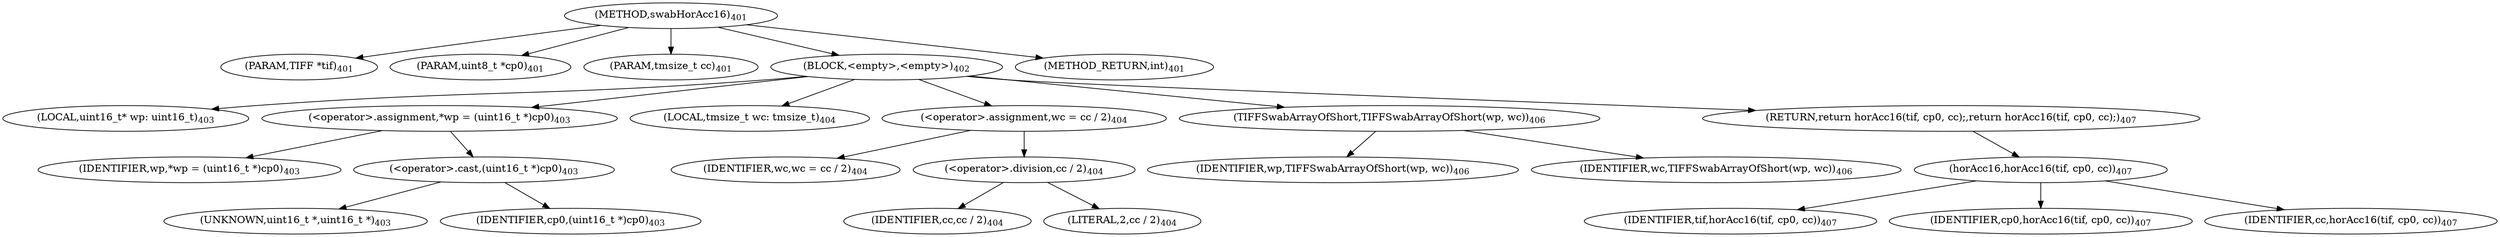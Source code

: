 digraph "swabHorAcc16" {  
"36776" [label = <(METHOD,swabHorAcc16)<SUB>401</SUB>> ]
"36777" [label = <(PARAM,TIFF *tif)<SUB>401</SUB>> ]
"36778" [label = <(PARAM,uint8_t *cp0)<SUB>401</SUB>> ]
"36779" [label = <(PARAM,tmsize_t cc)<SUB>401</SUB>> ]
"36780" [label = <(BLOCK,&lt;empty&gt;,&lt;empty&gt;)<SUB>402</SUB>> ]
"36781" [label = <(LOCAL,uint16_t* wp: uint16_t)<SUB>403</SUB>> ]
"36782" [label = <(&lt;operator&gt;.assignment,*wp = (uint16_t *)cp0)<SUB>403</SUB>> ]
"36783" [label = <(IDENTIFIER,wp,*wp = (uint16_t *)cp0)<SUB>403</SUB>> ]
"36784" [label = <(&lt;operator&gt;.cast,(uint16_t *)cp0)<SUB>403</SUB>> ]
"36785" [label = <(UNKNOWN,uint16_t *,uint16_t *)<SUB>403</SUB>> ]
"36786" [label = <(IDENTIFIER,cp0,(uint16_t *)cp0)<SUB>403</SUB>> ]
"36787" [label = <(LOCAL,tmsize_t wc: tmsize_t)<SUB>404</SUB>> ]
"36788" [label = <(&lt;operator&gt;.assignment,wc = cc / 2)<SUB>404</SUB>> ]
"36789" [label = <(IDENTIFIER,wc,wc = cc / 2)<SUB>404</SUB>> ]
"36790" [label = <(&lt;operator&gt;.division,cc / 2)<SUB>404</SUB>> ]
"36791" [label = <(IDENTIFIER,cc,cc / 2)<SUB>404</SUB>> ]
"36792" [label = <(LITERAL,2,cc / 2)<SUB>404</SUB>> ]
"36793" [label = <(TIFFSwabArrayOfShort,TIFFSwabArrayOfShort(wp, wc))<SUB>406</SUB>> ]
"36794" [label = <(IDENTIFIER,wp,TIFFSwabArrayOfShort(wp, wc))<SUB>406</SUB>> ]
"36795" [label = <(IDENTIFIER,wc,TIFFSwabArrayOfShort(wp, wc))<SUB>406</SUB>> ]
"36796" [label = <(RETURN,return horAcc16(tif, cp0, cc);,return horAcc16(tif, cp0, cc);)<SUB>407</SUB>> ]
"36797" [label = <(horAcc16,horAcc16(tif, cp0, cc))<SUB>407</SUB>> ]
"36798" [label = <(IDENTIFIER,tif,horAcc16(tif, cp0, cc))<SUB>407</SUB>> ]
"36799" [label = <(IDENTIFIER,cp0,horAcc16(tif, cp0, cc))<SUB>407</SUB>> ]
"36800" [label = <(IDENTIFIER,cc,horAcc16(tif, cp0, cc))<SUB>407</SUB>> ]
"36801" [label = <(METHOD_RETURN,int)<SUB>401</SUB>> ]
  "36776" -> "36777" 
  "36776" -> "36778" 
  "36776" -> "36779" 
  "36776" -> "36780" 
  "36776" -> "36801" 
  "36780" -> "36781" 
  "36780" -> "36782" 
  "36780" -> "36787" 
  "36780" -> "36788" 
  "36780" -> "36793" 
  "36780" -> "36796" 
  "36782" -> "36783" 
  "36782" -> "36784" 
  "36784" -> "36785" 
  "36784" -> "36786" 
  "36788" -> "36789" 
  "36788" -> "36790" 
  "36790" -> "36791" 
  "36790" -> "36792" 
  "36793" -> "36794" 
  "36793" -> "36795" 
  "36796" -> "36797" 
  "36797" -> "36798" 
  "36797" -> "36799" 
  "36797" -> "36800" 
}
